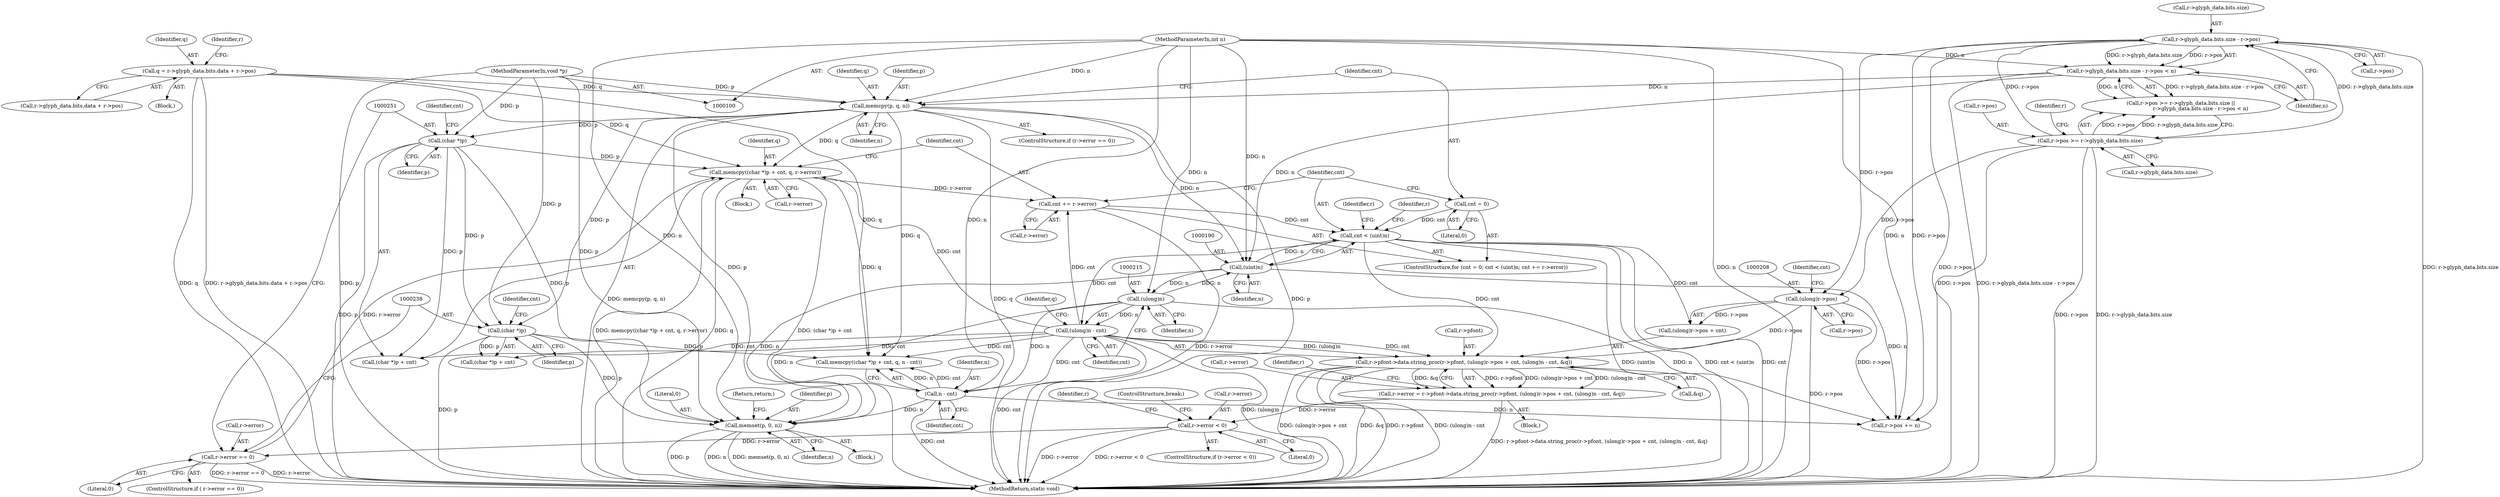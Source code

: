 digraph "0_ghostscript_937ccd17ac65935633b2ebc06cb7089b91e17e6b@API" {
"1000263" [label="(Call,memset(p, 0, n))"];
"1000237" [label="(Call,(char *)p)"];
"1000178" [label="(Call,memcpy(p, q, n))"];
"1000102" [label="(MethodParameterIn,void *p)"];
"1000126" [label="(Call,q = r->glyph_data.bits.data + r->pos)"];
"1000156" [label="(Call,r->glyph_data.bits.size - r->pos < n)"];
"1000157" [label="(Call,r->glyph_data.bits.size - r->pos)"];
"1000145" [label="(Call,r->pos >= r->glyph_data.bits.size)"];
"1000103" [label="(MethodParameterIn,int n)"];
"1000250" [label="(Call,(char *)p)"];
"1000214" [label="(Call,(ulong)n)"];
"1000189" [label="(Call,(uint)n)"];
"1000242" [label="(Call,n - cnt)"];
"1000213" [label="(Call,(ulong)n - cnt)"];
"1000187" [label="(Call,cnt < (uint)n)"];
"1000184" [label="(Call,cnt = 0)"];
"1000192" [label="(Call,cnt += r->error)"];
"1000248" [label="(Call,memcpy((char *)p + cnt, q, r->error))"];
"1000229" [label="(Call,r->error == 0)"];
"1000221" [label="(Call,r->error < 0)"];
"1000198" [label="(Call,r->error = r->pfont->data.string_proc(r->pfont, (ulong)r->pos + cnt, (ulong)n - cnt, &q))"];
"1000202" [label="(Call,r->pfont->data.string_proc(r->pfont, (ulong)r->pos + cnt, (ulong)n - cnt, &q))"];
"1000207" [label="(Call,(ulong)r->pos)"];
"1000222" [label="(Call,r->error)"];
"1000273" [label="(MethodReturn,static void)"];
"1000188" [label="(Identifier,cnt)"];
"1000240" [label="(Identifier,cnt)"];
"1000192" [label="(Call,cnt += r->error)"];
"1000183" [label="(ControlStructure,for (cnt = 0; cnt < (uint)n; cnt += r->error))"];
"1000266" [label="(Identifier,n)"];
"1000262" [label="(Block,)"];
"1000219" [label="(Identifier,q)"];
"1000199" [label="(Call,r->error)"];
"1000125" [label="(Block,)"];
"1000186" [label="(Literal,0)"];
"1000235" [label="(Call,memcpy((char *)p + cnt, q, n - cnt))"];
"1000194" [label="(Call,r->error)"];
"1000231" [label="(Identifier,r)"];
"1000202" [label="(Call,r->pfont->data.string_proc(r->pfont, (ulong)r->pos + cnt, (ulong)n - cnt, &q))"];
"1000128" [label="(Call,r->glyph_data.bits.data + r->pos)"];
"1000172" [label="(ControlStructure,if (r->error == 0))"];
"1000230" [label="(Call,r->error)"];
"1000250" [label="(Call,(char *)p)"];
"1000180" [label="(Identifier,q)"];
"1000127" [label="(Identifier,q)"];
"1000263" [label="(Call,memset(p, 0, n))"];
"1000239" [label="(Identifier,p)"];
"1000255" [label="(Call,r->error)"];
"1000200" [label="(Identifier,r)"];
"1000181" [label="(Identifier,n)"];
"1000223" [label="(Identifier,r)"];
"1000185" [label="(Identifier,cnt)"];
"1000249" [label="(Call,(char *)p + cnt)"];
"1000217" [label="(Identifier,cnt)"];
"1000165" [label="(Call,r->pos)"];
"1000267" [label="(Return,return;)"];
"1000243" [label="(Identifier,n)"];
"1000216" [label="(Identifier,n)"];
"1000149" [label="(Call,r->glyph_data.bits.size)"];
"1000242" [label="(Call,n - cnt)"];
"1000244" [label="(Identifier,cnt)"];
"1000233" [label="(Literal,0)"];
"1000168" [label="(Identifier,n)"];
"1000248" [label="(Call,memcpy((char *)p + cnt, q, r->error))"];
"1000254" [label="(Identifier,q)"];
"1000158" [label="(Call,r->glyph_data.bits.size)"];
"1000144" [label="(Call,r->pos >= r->glyph_data.bits.size ||\n                        r->glyph_data.bits.size - r->pos < n)"];
"1000193" [label="(Identifier,cnt)"];
"1000178" [label="(Call,memcpy(p, q, n))"];
"1000226" [label="(ControlStructure,break;)"];
"1000206" [label="(Call,(ulong)r->pos + cnt)"];
"1000203" [label="(Call,r->pfont)"];
"1000236" [label="(Call,(char *)p + cnt)"];
"1000264" [label="(Identifier,p)"];
"1000161" [label="(Identifier,r)"];
"1000253" [label="(Identifier,cnt)"];
"1000268" [label="(Call,r->pos += n)"];
"1000145" [label="(Call,r->pos >= r->glyph_data.bits.size)"];
"1000265" [label="(Literal,0)"];
"1000220" [label="(ControlStructure,if (r->error < 0))"];
"1000103" [label="(MethodParameterIn,int n)"];
"1000197" [label="(Block,)"];
"1000209" [label="(Call,r->pos)"];
"1000157" [label="(Call,r->glyph_data.bits.size - r->pos)"];
"1000252" [label="(Identifier,p)"];
"1000187" [label="(Call,cnt < (uint)n)"];
"1000212" [label="(Identifier,cnt)"];
"1000126" [label="(Call,q = r->glyph_data.bits.data + r->pos)"];
"1000184" [label="(Call,cnt = 0)"];
"1000218" [label="(Call,&q)"];
"1000207" [label="(Call,(ulong)r->pos)"];
"1000214" [label="(Call,(ulong)n)"];
"1000221" [label="(Call,r->error < 0)"];
"1000229" [label="(Call,r->error == 0)"];
"1000237" [label="(Call,(char *)p)"];
"1000102" [label="(MethodParameterIn,void *p)"];
"1000228" [label="(ControlStructure,if ( r->error == 0))"];
"1000189" [label="(Call,(uint)n)"];
"1000225" [label="(Literal,0)"];
"1000141" [label="(Identifier,r)"];
"1000247" [label="(Block,)"];
"1000156" [label="(Call,r->glyph_data.bits.size - r->pos < n)"];
"1000198" [label="(Call,r->error = r->pfont->data.string_proc(r->pfont, (ulong)r->pos + cnt, (ulong)n - cnt, &q))"];
"1000191" [label="(Identifier,n)"];
"1000179" [label="(Identifier,p)"];
"1000146" [label="(Call,r->pos)"];
"1000260" [label="(Identifier,r)"];
"1000213" [label="(Call,(ulong)n - cnt)"];
"1000263" -> "1000262"  [label="AST: "];
"1000263" -> "1000266"  [label="CFG: "];
"1000264" -> "1000263"  [label="AST: "];
"1000265" -> "1000263"  [label="AST: "];
"1000266" -> "1000263"  [label="AST: "];
"1000267" -> "1000263"  [label="CFG: "];
"1000263" -> "1000273"  [label="DDG: memset(p, 0, n)"];
"1000263" -> "1000273"  [label="DDG: p"];
"1000263" -> "1000273"  [label="DDG: n"];
"1000237" -> "1000263"  [label="DDG: p"];
"1000178" -> "1000263"  [label="DDG: p"];
"1000250" -> "1000263"  [label="DDG: p"];
"1000102" -> "1000263"  [label="DDG: p"];
"1000214" -> "1000263"  [label="DDG: n"];
"1000189" -> "1000263"  [label="DDG: n"];
"1000242" -> "1000263"  [label="DDG: n"];
"1000103" -> "1000263"  [label="DDG: n"];
"1000237" -> "1000236"  [label="AST: "];
"1000237" -> "1000239"  [label="CFG: "];
"1000238" -> "1000237"  [label="AST: "];
"1000239" -> "1000237"  [label="AST: "];
"1000240" -> "1000237"  [label="CFG: "];
"1000237" -> "1000273"  [label="DDG: p"];
"1000237" -> "1000235"  [label="DDG: p"];
"1000237" -> "1000236"  [label="DDG: p"];
"1000178" -> "1000237"  [label="DDG: p"];
"1000250" -> "1000237"  [label="DDG: p"];
"1000102" -> "1000237"  [label="DDG: p"];
"1000178" -> "1000172"  [label="AST: "];
"1000178" -> "1000181"  [label="CFG: "];
"1000179" -> "1000178"  [label="AST: "];
"1000180" -> "1000178"  [label="AST: "];
"1000181" -> "1000178"  [label="AST: "];
"1000185" -> "1000178"  [label="CFG: "];
"1000178" -> "1000273"  [label="DDG: p"];
"1000178" -> "1000273"  [label="DDG: memcpy(p, q, n)"];
"1000178" -> "1000273"  [label="DDG: q"];
"1000102" -> "1000178"  [label="DDG: p"];
"1000126" -> "1000178"  [label="DDG: q"];
"1000156" -> "1000178"  [label="DDG: n"];
"1000103" -> "1000178"  [label="DDG: n"];
"1000178" -> "1000189"  [label="DDG: n"];
"1000178" -> "1000235"  [label="DDG: q"];
"1000178" -> "1000250"  [label="DDG: p"];
"1000178" -> "1000248"  [label="DDG: q"];
"1000102" -> "1000100"  [label="AST: "];
"1000102" -> "1000273"  [label="DDG: p"];
"1000102" -> "1000250"  [label="DDG: p"];
"1000126" -> "1000125"  [label="AST: "];
"1000126" -> "1000128"  [label="CFG: "];
"1000127" -> "1000126"  [label="AST: "];
"1000128" -> "1000126"  [label="AST: "];
"1000141" -> "1000126"  [label="CFG: "];
"1000126" -> "1000273"  [label="DDG: q"];
"1000126" -> "1000273"  [label="DDG: r->glyph_data.bits.data + r->pos"];
"1000126" -> "1000235"  [label="DDG: q"];
"1000126" -> "1000248"  [label="DDG: q"];
"1000156" -> "1000144"  [label="AST: "];
"1000156" -> "1000168"  [label="CFG: "];
"1000157" -> "1000156"  [label="AST: "];
"1000168" -> "1000156"  [label="AST: "];
"1000144" -> "1000156"  [label="CFG: "];
"1000156" -> "1000273"  [label="DDG: r->glyph_data.bits.size - r->pos"];
"1000156" -> "1000144"  [label="DDG: r->glyph_data.bits.size - r->pos"];
"1000156" -> "1000144"  [label="DDG: n"];
"1000157" -> "1000156"  [label="DDG: r->glyph_data.bits.size"];
"1000157" -> "1000156"  [label="DDG: r->pos"];
"1000103" -> "1000156"  [label="DDG: n"];
"1000156" -> "1000189"  [label="DDG: n"];
"1000157" -> "1000165"  [label="CFG: "];
"1000158" -> "1000157"  [label="AST: "];
"1000165" -> "1000157"  [label="AST: "];
"1000168" -> "1000157"  [label="CFG: "];
"1000157" -> "1000273"  [label="DDG: r->glyph_data.bits.size"];
"1000157" -> "1000273"  [label="DDG: r->pos"];
"1000145" -> "1000157"  [label="DDG: r->glyph_data.bits.size"];
"1000145" -> "1000157"  [label="DDG: r->pos"];
"1000157" -> "1000207"  [label="DDG: r->pos"];
"1000157" -> "1000268"  [label="DDG: r->pos"];
"1000145" -> "1000144"  [label="AST: "];
"1000145" -> "1000149"  [label="CFG: "];
"1000146" -> "1000145"  [label="AST: "];
"1000149" -> "1000145"  [label="AST: "];
"1000161" -> "1000145"  [label="CFG: "];
"1000144" -> "1000145"  [label="CFG: "];
"1000145" -> "1000273"  [label="DDG: r->glyph_data.bits.size"];
"1000145" -> "1000273"  [label="DDG: r->pos"];
"1000145" -> "1000144"  [label="DDG: r->pos"];
"1000145" -> "1000144"  [label="DDG: r->glyph_data.bits.size"];
"1000145" -> "1000207"  [label="DDG: r->pos"];
"1000145" -> "1000268"  [label="DDG: r->pos"];
"1000103" -> "1000100"  [label="AST: "];
"1000103" -> "1000273"  [label="DDG: n"];
"1000103" -> "1000189"  [label="DDG: n"];
"1000103" -> "1000214"  [label="DDG: n"];
"1000103" -> "1000242"  [label="DDG: n"];
"1000103" -> "1000268"  [label="DDG: n"];
"1000250" -> "1000249"  [label="AST: "];
"1000250" -> "1000252"  [label="CFG: "];
"1000251" -> "1000250"  [label="AST: "];
"1000252" -> "1000250"  [label="AST: "];
"1000253" -> "1000250"  [label="CFG: "];
"1000250" -> "1000273"  [label="DDG: p"];
"1000250" -> "1000248"  [label="DDG: p"];
"1000250" -> "1000249"  [label="DDG: p"];
"1000214" -> "1000213"  [label="AST: "];
"1000214" -> "1000216"  [label="CFG: "];
"1000215" -> "1000214"  [label="AST: "];
"1000216" -> "1000214"  [label="AST: "];
"1000217" -> "1000214"  [label="CFG: "];
"1000214" -> "1000189"  [label="DDG: n"];
"1000214" -> "1000213"  [label="DDG: n"];
"1000189" -> "1000214"  [label="DDG: n"];
"1000214" -> "1000242"  [label="DDG: n"];
"1000214" -> "1000268"  [label="DDG: n"];
"1000189" -> "1000187"  [label="AST: "];
"1000189" -> "1000191"  [label="CFG: "];
"1000190" -> "1000189"  [label="AST: "];
"1000191" -> "1000189"  [label="AST: "];
"1000187" -> "1000189"  [label="CFG: "];
"1000189" -> "1000187"  [label="DDG: n"];
"1000189" -> "1000268"  [label="DDG: n"];
"1000242" -> "1000235"  [label="AST: "];
"1000242" -> "1000244"  [label="CFG: "];
"1000243" -> "1000242"  [label="AST: "];
"1000244" -> "1000242"  [label="AST: "];
"1000235" -> "1000242"  [label="CFG: "];
"1000242" -> "1000273"  [label="DDG: cnt"];
"1000242" -> "1000235"  [label="DDG: n"];
"1000242" -> "1000235"  [label="DDG: cnt"];
"1000213" -> "1000242"  [label="DDG: cnt"];
"1000242" -> "1000268"  [label="DDG: n"];
"1000213" -> "1000202"  [label="AST: "];
"1000213" -> "1000217"  [label="CFG: "];
"1000217" -> "1000213"  [label="AST: "];
"1000219" -> "1000213"  [label="CFG: "];
"1000213" -> "1000273"  [label="DDG: cnt"];
"1000213" -> "1000273"  [label="DDG: (ulong)n"];
"1000213" -> "1000192"  [label="DDG: cnt"];
"1000213" -> "1000202"  [label="DDG: (ulong)n"];
"1000213" -> "1000202"  [label="DDG: cnt"];
"1000187" -> "1000213"  [label="DDG: cnt"];
"1000213" -> "1000235"  [label="DDG: cnt"];
"1000213" -> "1000236"  [label="DDG: cnt"];
"1000213" -> "1000248"  [label="DDG: cnt"];
"1000213" -> "1000249"  [label="DDG: cnt"];
"1000187" -> "1000183"  [label="AST: "];
"1000188" -> "1000187"  [label="AST: "];
"1000200" -> "1000187"  [label="CFG: "];
"1000260" -> "1000187"  [label="CFG: "];
"1000187" -> "1000273"  [label="DDG: cnt < (uint)n"];
"1000187" -> "1000273"  [label="DDG: cnt"];
"1000187" -> "1000273"  [label="DDG: (uint)n"];
"1000184" -> "1000187"  [label="DDG: cnt"];
"1000192" -> "1000187"  [label="DDG: cnt"];
"1000187" -> "1000202"  [label="DDG: cnt"];
"1000187" -> "1000206"  [label="DDG: cnt"];
"1000184" -> "1000183"  [label="AST: "];
"1000184" -> "1000186"  [label="CFG: "];
"1000185" -> "1000184"  [label="AST: "];
"1000186" -> "1000184"  [label="AST: "];
"1000188" -> "1000184"  [label="CFG: "];
"1000192" -> "1000183"  [label="AST: "];
"1000192" -> "1000194"  [label="CFG: "];
"1000193" -> "1000192"  [label="AST: "];
"1000194" -> "1000192"  [label="AST: "];
"1000188" -> "1000192"  [label="CFG: "];
"1000192" -> "1000273"  [label="DDG: r->error"];
"1000248" -> "1000192"  [label="DDG: r->error"];
"1000248" -> "1000247"  [label="AST: "];
"1000248" -> "1000255"  [label="CFG: "];
"1000249" -> "1000248"  [label="AST: "];
"1000254" -> "1000248"  [label="AST: "];
"1000255" -> "1000248"  [label="AST: "];
"1000193" -> "1000248"  [label="CFG: "];
"1000248" -> "1000273"  [label="DDG: memcpy((char *)p + cnt, q, r->error)"];
"1000248" -> "1000273"  [label="DDG: q"];
"1000248" -> "1000273"  [label="DDG: (char *)p + cnt"];
"1000248" -> "1000235"  [label="DDG: q"];
"1000229" -> "1000248"  [label="DDG: r->error"];
"1000229" -> "1000228"  [label="AST: "];
"1000229" -> "1000233"  [label="CFG: "];
"1000230" -> "1000229"  [label="AST: "];
"1000233" -> "1000229"  [label="AST: "];
"1000238" -> "1000229"  [label="CFG: "];
"1000251" -> "1000229"  [label="CFG: "];
"1000229" -> "1000273"  [label="DDG: r->error == 0"];
"1000229" -> "1000273"  [label="DDG: r->error"];
"1000221" -> "1000229"  [label="DDG: r->error"];
"1000221" -> "1000220"  [label="AST: "];
"1000221" -> "1000225"  [label="CFG: "];
"1000222" -> "1000221"  [label="AST: "];
"1000225" -> "1000221"  [label="AST: "];
"1000226" -> "1000221"  [label="CFG: "];
"1000231" -> "1000221"  [label="CFG: "];
"1000221" -> "1000273"  [label="DDG: r->error < 0"];
"1000221" -> "1000273"  [label="DDG: r->error"];
"1000198" -> "1000221"  [label="DDG: r->error"];
"1000198" -> "1000197"  [label="AST: "];
"1000198" -> "1000202"  [label="CFG: "];
"1000199" -> "1000198"  [label="AST: "];
"1000202" -> "1000198"  [label="AST: "];
"1000223" -> "1000198"  [label="CFG: "];
"1000198" -> "1000273"  [label="DDG: r->pfont->data.string_proc(r->pfont, (ulong)r->pos + cnt, (ulong)n - cnt, &q)"];
"1000202" -> "1000198"  [label="DDG: r->pfont"];
"1000202" -> "1000198"  [label="DDG: (ulong)r->pos + cnt"];
"1000202" -> "1000198"  [label="DDG: (ulong)n - cnt"];
"1000202" -> "1000198"  [label="DDG: &q"];
"1000202" -> "1000218"  [label="CFG: "];
"1000203" -> "1000202"  [label="AST: "];
"1000206" -> "1000202"  [label="AST: "];
"1000218" -> "1000202"  [label="AST: "];
"1000202" -> "1000273"  [label="DDG: (ulong)r->pos + cnt"];
"1000202" -> "1000273"  [label="DDG: &q"];
"1000202" -> "1000273"  [label="DDG: r->pfont"];
"1000202" -> "1000273"  [label="DDG: (ulong)n - cnt"];
"1000207" -> "1000202"  [label="DDG: r->pos"];
"1000207" -> "1000206"  [label="AST: "];
"1000207" -> "1000209"  [label="CFG: "];
"1000208" -> "1000207"  [label="AST: "];
"1000209" -> "1000207"  [label="AST: "];
"1000212" -> "1000207"  [label="CFG: "];
"1000207" -> "1000273"  [label="DDG: r->pos"];
"1000207" -> "1000206"  [label="DDG: r->pos"];
"1000207" -> "1000268"  [label="DDG: r->pos"];
}
